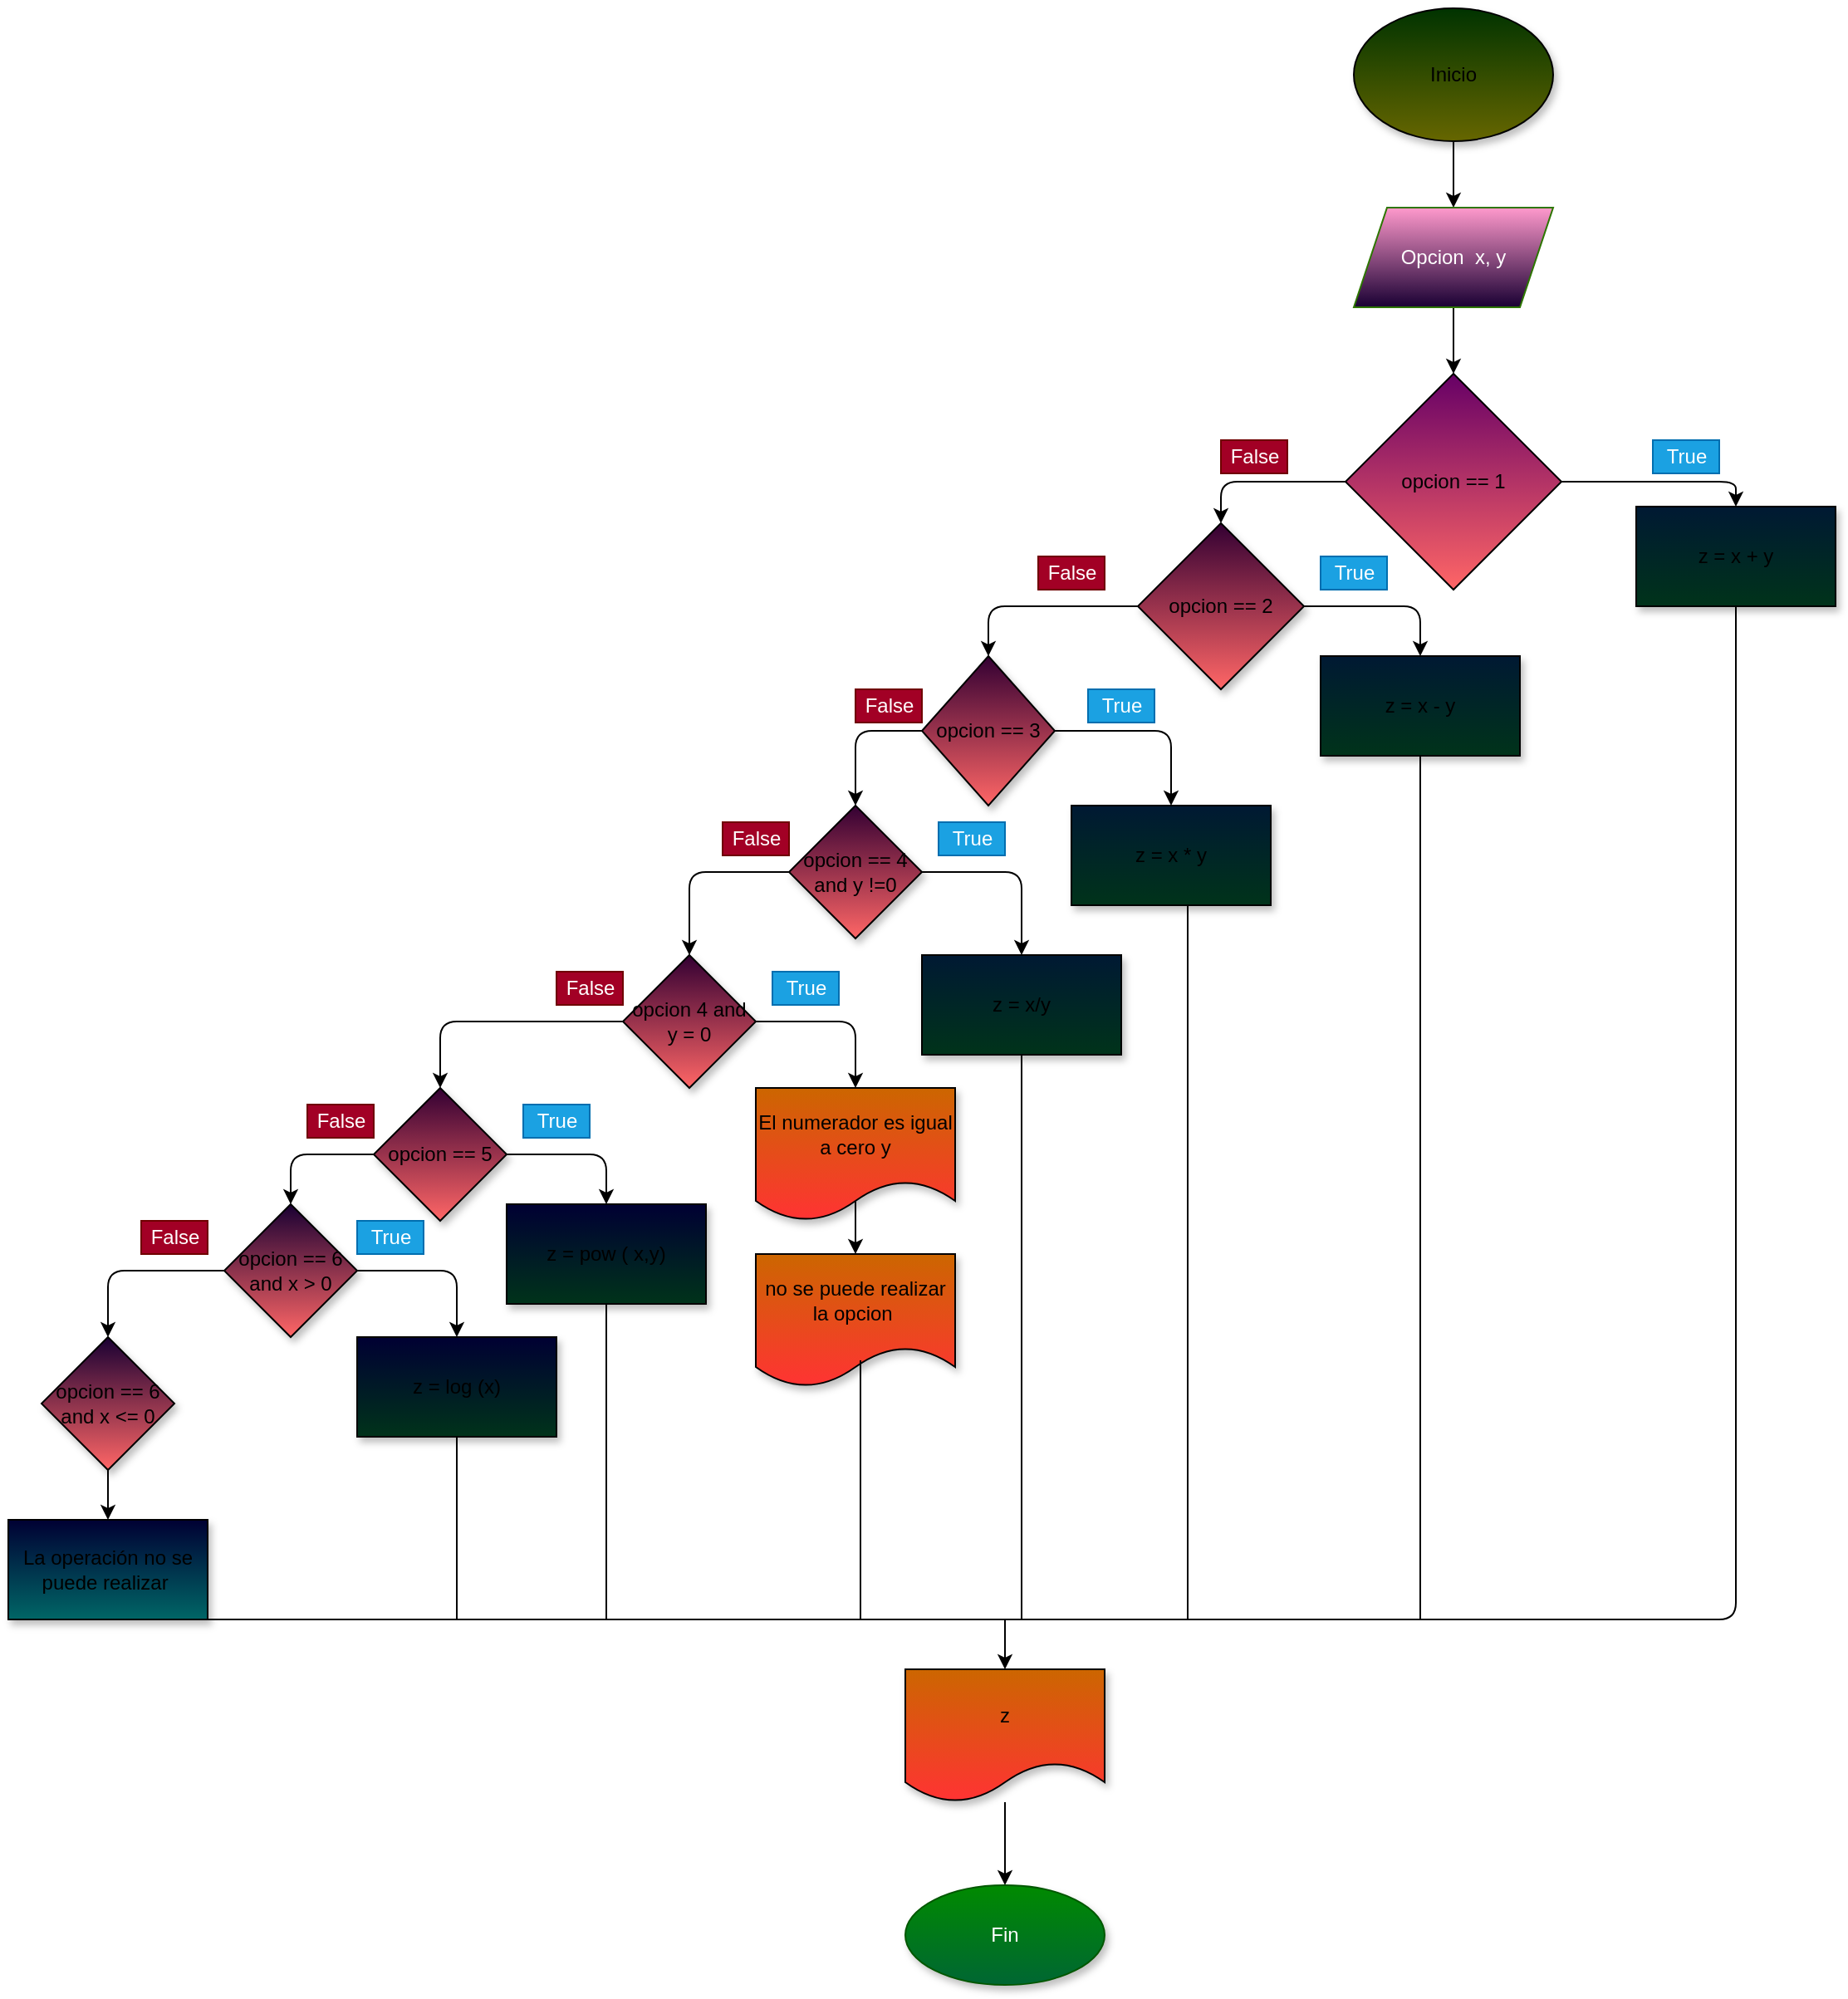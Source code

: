 <mxfile>
    <diagram id="hsAgoBqJyXld6tGF5pXh" name="Página-1">
        <mxGraphModel dx="1275" dy="1451" grid="1" gridSize="10" guides="1" tooltips="1" connect="1" arrows="1" fold="1" page="1" pageScale="1" pageWidth="827" pageHeight="1169" math="0" shadow="0">
            <root>
                <mxCell id="0"/>
                <mxCell id="1" parent="0"/>
                <mxCell id="4" value="" style="edgeStyle=none;html=1;" edge="1" parent="1" source="2" target="3">
                    <mxGeometry relative="1" as="geometry"/>
                </mxCell>
                <mxCell id="2" value="Inicio" style="ellipse;whiteSpace=wrap;html=1;fillColor=#003300;shadow=1;gradientColor=#666600;" vertex="1" parent="1">
                    <mxGeometry x="480" y="-160" width="120" height="80" as="geometry"/>
                </mxCell>
                <mxCell id="6" value="" style="edgeStyle=none;html=1;" edge="1" parent="1" source="3" target="5">
                    <mxGeometry relative="1" as="geometry"/>
                </mxCell>
                <mxCell id="3" value="Opcion&amp;nbsp; x, y" style="shape=parallelogram;perimeter=parallelogramPerimeter;whiteSpace=wrap;html=1;fixedSize=1;fillColor=#FF99CC;fontColor=#ffffff;strokeColor=#2D7600;gradientColor=#190033;" vertex="1" parent="1">
                    <mxGeometry x="480" y="-40" width="120" height="60" as="geometry"/>
                </mxCell>
                <mxCell id="12" style="edgeStyle=none;html=1;exitX=1;exitY=0.5;exitDx=0;exitDy=0;entryX=0.5;entryY=0;entryDx=0;entryDy=0;" edge="1" parent="1" source="5" target="15">
                    <mxGeometry relative="1" as="geometry">
                        <mxPoint x="590" y="200" as="targetPoint"/>
                        <Array as="points">
                            <mxPoint x="710" y="125"/>
                        </Array>
                    </mxGeometry>
                </mxCell>
                <mxCell id="13" style="edgeStyle=none;html=1;exitX=0;exitY=0.5;exitDx=0;exitDy=0;entryX=0.5;entryY=0;entryDx=0;entryDy=0;" edge="1" parent="1" source="5" target="16">
                    <mxGeometry relative="1" as="geometry">
                        <mxPoint x="260" y="200" as="targetPoint"/>
                        <Array as="points">
                            <mxPoint x="400" y="125"/>
                        </Array>
                    </mxGeometry>
                </mxCell>
                <mxCell id="5" value="opcion == 1" style="rhombus;whiteSpace=wrap;html=1;fillColor=#660066;gradientColor=#FF6666;" vertex="1" parent="1">
                    <mxGeometry x="475" y="60" width="130" height="130" as="geometry"/>
                </mxCell>
                <mxCell id="10" value="False" style="text;html=1;align=center;verticalAlign=middle;resizable=0;points=[];autosize=1;strokeColor=#6F0000;fillColor=#a20025;fontColor=#ffffff;" vertex="1" parent="1">
                    <mxGeometry x="400" y="100" width="40" height="20" as="geometry"/>
                </mxCell>
                <mxCell id="11" value="True" style="text;html=1;align=center;verticalAlign=middle;resizable=0;points=[];autosize=1;strokeColor=#006EAF;fillColor=#1ba1e2;fontColor=#ffffff;" vertex="1" parent="1">
                    <mxGeometry x="660" y="100" width="40" height="20" as="geometry"/>
                </mxCell>
                <mxCell id="15" value="z = x + y" style="rounded=0;whiteSpace=wrap;html=1;shadow=1;fillColor=#001933;gradientColor=#00331A;" vertex="1" parent="1">
                    <mxGeometry x="650" y="140" width="120" height="60" as="geometry"/>
                </mxCell>
                <mxCell id="18" style="edgeStyle=none;html=1;exitX=1;exitY=0.5;exitDx=0;exitDy=0;entryX=0.5;entryY=0;entryDx=0;entryDy=0;" edge="1" parent="1" source="16" target="22">
                    <mxGeometry relative="1" as="geometry">
                        <mxPoint x="360" y="280" as="targetPoint"/>
                        <Array as="points">
                            <mxPoint x="520" y="200"/>
                        </Array>
                    </mxGeometry>
                </mxCell>
                <mxCell id="19" style="edgeStyle=none;html=1;exitX=0;exitY=0.5;exitDx=0;exitDy=0;entryX=0.5;entryY=0;entryDx=0;entryDy=0;" edge="1" parent="1" source="16" target="23">
                    <mxGeometry relative="1" as="geometry">
                        <mxPoint x="160" y="280" as="targetPoint"/>
                        <Array as="points">
                            <mxPoint x="260" y="200"/>
                        </Array>
                    </mxGeometry>
                </mxCell>
                <mxCell id="16" value="opcion == 2" style="rhombus;whiteSpace=wrap;html=1;shadow=1;fillColor=#330033;gradientColor=#FF6666;" vertex="1" parent="1">
                    <mxGeometry x="350" y="150" width="100" height="100" as="geometry"/>
                </mxCell>
                <mxCell id="20" value="True" style="text;html=1;align=center;verticalAlign=middle;resizable=0;points=[];autosize=1;strokeColor=#006EAF;fillColor=#1ba1e2;fontColor=#ffffff;" vertex="1" parent="1">
                    <mxGeometry x="460" y="170" width="40" height="20" as="geometry"/>
                </mxCell>
                <mxCell id="21" value="False" style="text;html=1;align=center;verticalAlign=middle;resizable=0;points=[];autosize=1;strokeColor=#6F0000;fillColor=#a20025;fontColor=#ffffff;" vertex="1" parent="1">
                    <mxGeometry x="290" y="170" width="40" height="20" as="geometry"/>
                </mxCell>
                <mxCell id="22" value="z = x - y" style="rounded=0;whiteSpace=wrap;html=1;shadow=1;fillColor=#001933;gradientColor=#00331A;" vertex="1" parent="1">
                    <mxGeometry x="460" y="230" width="120" height="60" as="geometry"/>
                </mxCell>
                <mxCell id="24" style="edgeStyle=none;html=1;exitX=1;exitY=0.5;exitDx=0;exitDy=0;entryX=0.5;entryY=0;entryDx=0;entryDy=0;" edge="1" parent="1" source="23" target="26">
                    <mxGeometry relative="1" as="geometry">
                        <mxPoint x="370" y="330" as="targetPoint"/>
                        <Array as="points">
                            <mxPoint x="370" y="275"/>
                        </Array>
                    </mxGeometry>
                </mxCell>
                <mxCell id="25" style="edgeStyle=none;html=1;exitX=0;exitY=0.5;exitDx=0;exitDy=0;entryX=0.5;entryY=0;entryDx=0;entryDy=0;" edge="1" parent="1" source="23" target="27">
                    <mxGeometry relative="1" as="geometry">
                        <mxPoint x="180" y="320" as="targetPoint"/>
                        <Array as="points">
                            <mxPoint x="180" y="275"/>
                        </Array>
                    </mxGeometry>
                </mxCell>
                <mxCell id="23" value="opcion == 3" style="rhombus;whiteSpace=wrap;html=1;shadow=1;fillColor=#330033;gradientColor=#FF6666;" vertex="1" parent="1">
                    <mxGeometry x="220" y="230" width="80" height="90" as="geometry"/>
                </mxCell>
                <mxCell id="26" value="z = x * y" style="rounded=0;whiteSpace=wrap;html=1;shadow=1;fillColor=#001933;gradientColor=#00331A;" vertex="1" parent="1">
                    <mxGeometry x="310" y="320" width="120" height="60" as="geometry"/>
                </mxCell>
                <mxCell id="30" style="edgeStyle=none;html=1;exitX=1;exitY=0.5;exitDx=0;exitDy=0;entryX=0.5;entryY=0;entryDx=0;entryDy=0;" edge="1" parent="1" source="27" target="32">
                    <mxGeometry relative="1" as="geometry">
                        <mxPoint x="280" y="410" as="targetPoint"/>
                        <Array as="points">
                            <mxPoint x="280" y="360"/>
                        </Array>
                    </mxGeometry>
                </mxCell>
                <mxCell id="31" style="edgeStyle=none;html=1;exitX=0;exitY=0.5;exitDx=0;exitDy=0;entryX=0.5;entryY=0;entryDx=0;entryDy=0;" edge="1" parent="1" source="27" target="33">
                    <mxGeometry relative="1" as="geometry">
                        <mxPoint x="80" y="410" as="targetPoint"/>
                        <Array as="points">
                            <mxPoint x="80" y="360"/>
                        </Array>
                    </mxGeometry>
                </mxCell>
                <mxCell id="27" value="opcion == 4 and y !=0" style="rhombus;whiteSpace=wrap;html=1;shadow=1;fillColor=#330033;gradientColor=#FF6666;" vertex="1" parent="1">
                    <mxGeometry x="140" y="320" width="80" height="80" as="geometry"/>
                </mxCell>
                <mxCell id="28" value="True" style="text;html=1;align=center;verticalAlign=middle;resizable=0;points=[];autosize=1;strokeColor=#006EAF;fillColor=#1ba1e2;fontColor=#ffffff;" vertex="1" parent="1">
                    <mxGeometry x="320" y="250" width="40" height="20" as="geometry"/>
                </mxCell>
                <mxCell id="29" value="False" style="text;html=1;align=center;verticalAlign=middle;resizable=0;points=[];autosize=1;strokeColor=#6F0000;fillColor=#a20025;fontColor=#ffffff;" vertex="1" parent="1">
                    <mxGeometry x="180" y="250" width="40" height="20" as="geometry"/>
                </mxCell>
                <mxCell id="32" value="z = x/y" style="rounded=0;whiteSpace=wrap;html=1;shadow=1;fillColor=#001933;gradientColor=#00331A;" vertex="1" parent="1">
                    <mxGeometry x="220" y="410" width="120" height="60" as="geometry"/>
                </mxCell>
                <mxCell id="36" style="edgeStyle=none;html=1;exitX=1;exitY=0.5;exitDx=0;exitDy=0;" edge="1" parent="1" source="33">
                    <mxGeometry relative="1" as="geometry">
                        <mxPoint x="180" y="490" as="targetPoint"/>
                        <Array as="points">
                            <mxPoint x="180" y="450"/>
                        </Array>
                    </mxGeometry>
                </mxCell>
                <mxCell id="37" style="edgeStyle=none;html=1;exitX=0;exitY=0.5;exitDx=0;exitDy=0;entryX=0.5;entryY=0;entryDx=0;entryDy=0;" edge="1" parent="1" source="33" target="46">
                    <mxGeometry relative="1" as="geometry">
                        <mxPoint y="490" as="targetPoint"/>
                        <Array as="points">
                            <mxPoint x="-70" y="450"/>
                        </Array>
                    </mxGeometry>
                </mxCell>
                <mxCell id="33" value="opcion 4 and y = 0" style="rhombus;whiteSpace=wrap;html=1;shadow=1;fillColor=#330033;gradientColor=#FF6666;" vertex="1" parent="1">
                    <mxGeometry x="40" y="410" width="80" height="80" as="geometry"/>
                </mxCell>
                <mxCell id="34" value="no se puede realizar la opcion&amp;nbsp;" style="shape=document;whiteSpace=wrap;html=1;boundedLbl=1;shadow=1;fillColor=#CC6600;gradientColor=#FF3333;" vertex="1" parent="1">
                    <mxGeometry x="120" y="590" width="120" height="80" as="geometry"/>
                </mxCell>
                <mxCell id="45" style="edgeStyle=none;html=1;" edge="1" parent="1" target="34">
                    <mxGeometry relative="1" as="geometry">
                        <mxPoint x="180" y="550" as="sourcePoint"/>
                    </mxGeometry>
                </mxCell>
                <mxCell id="38" value="El numerador es igual a cero y" style="shape=document;whiteSpace=wrap;html=1;boundedLbl=1;shadow=1;fillColor=#CC6600;gradientColor=#FF3333;" vertex="1" parent="1">
                    <mxGeometry x="120" y="490" width="120" height="80" as="geometry"/>
                </mxCell>
                <mxCell id="39" value="True" style="text;html=1;align=center;verticalAlign=middle;resizable=0;points=[];autosize=1;strokeColor=#006EAF;fillColor=#1ba1e2;fontColor=#ffffff;" vertex="1" parent="1">
                    <mxGeometry x="230" y="330" width="40" height="20" as="geometry"/>
                </mxCell>
                <mxCell id="40" value="False" style="text;html=1;align=center;verticalAlign=middle;resizable=0;points=[];autosize=1;strokeColor=#6F0000;fillColor=#a20025;fontColor=#ffffff;" vertex="1" parent="1">
                    <mxGeometry x="100" y="330" width="40" height="20" as="geometry"/>
                </mxCell>
                <mxCell id="41" value="True" style="text;html=1;align=center;verticalAlign=middle;resizable=0;points=[];autosize=1;strokeColor=#006EAF;fillColor=#1ba1e2;fontColor=#ffffff;" vertex="1" parent="1">
                    <mxGeometry x="130" y="420" width="40" height="20" as="geometry"/>
                </mxCell>
                <mxCell id="43" value="False" style="text;html=1;align=center;verticalAlign=middle;resizable=0;points=[];autosize=1;strokeColor=#6F0000;fillColor=#a20025;fontColor=#ffffff;" vertex="1" parent="1">
                    <mxGeometry y="420" width="40" height="20" as="geometry"/>
                </mxCell>
                <mxCell id="47" style="edgeStyle=none;html=1;exitX=1;exitY=0.5;exitDx=0;exitDy=0;entryX=0.5;entryY=0;entryDx=0;entryDy=0;" edge="1" parent="1" source="46" target="50">
                    <mxGeometry relative="1" as="geometry">
                        <mxPoint x="30" y="560" as="targetPoint"/>
                        <Array as="points">
                            <mxPoint x="30" y="530"/>
                        </Array>
                    </mxGeometry>
                </mxCell>
                <mxCell id="48" style="edgeStyle=none;html=1;exitX=0;exitY=0.5;exitDx=0;exitDy=0;entryX=0.5;entryY=0;entryDx=0;entryDy=0;fillColor=#6a00ff;strokeColor=none;" edge="1" parent="1" source="46" target="51">
                    <mxGeometry relative="1" as="geometry">
                        <mxPoint x="-160" y="560" as="targetPoint"/>
                        <Array as="points">
                            <mxPoint x="-160" y="530"/>
                        </Array>
                    </mxGeometry>
                </mxCell>
                <mxCell id="52" style="edgeStyle=none;html=1;exitX=0;exitY=0.5;exitDx=0;exitDy=0;entryX=0.5;entryY=0;entryDx=0;entryDy=0;" edge="1" parent="1" source="46" target="51">
                    <mxGeometry relative="1" as="geometry">
                        <Array as="points">
                            <mxPoint x="-160" y="530"/>
                        </Array>
                    </mxGeometry>
                </mxCell>
                <mxCell id="46" value="opcion == 5" style="rhombus;whiteSpace=wrap;html=1;shadow=1;fillColor=#330033;gradientColor=#FF6666;" vertex="1" parent="1">
                    <mxGeometry x="-110" y="490" width="80" height="80" as="geometry"/>
                </mxCell>
                <mxCell id="50" value="z = pow ( x,y)" style="rounded=0;whiteSpace=wrap;html=1;shadow=1;fillColor=#000033;gradientColor=#00331A;" vertex="1" parent="1">
                    <mxGeometry x="-30" y="560" width="120" height="60" as="geometry"/>
                </mxCell>
                <mxCell id="53" style="edgeStyle=none;html=1;exitX=1;exitY=0.5;exitDx=0;exitDy=0;" edge="1" parent="1" source="51">
                    <mxGeometry relative="1" as="geometry">
                        <mxPoint x="-60" y="640" as="targetPoint"/>
                        <Array as="points">
                            <mxPoint x="-60" y="600"/>
                        </Array>
                    </mxGeometry>
                </mxCell>
                <mxCell id="54" style="edgeStyle=none;html=1;exitX=0;exitY=0.5;exitDx=0;exitDy=0;" edge="1" parent="1" source="51">
                    <mxGeometry relative="1" as="geometry">
                        <mxPoint x="-270" y="640" as="targetPoint"/>
                        <Array as="points">
                            <mxPoint x="-270" y="600"/>
                        </Array>
                    </mxGeometry>
                </mxCell>
                <mxCell id="51" value="opcion == 6 and x &amp;gt; 0" style="rhombus;whiteSpace=wrap;html=1;shadow=1;fillColor=#190033;gradientColor=#FF6666;" vertex="1" parent="1">
                    <mxGeometry x="-200" y="560" width="80" height="80" as="geometry"/>
                </mxCell>
                <mxCell id="55" value="z = log (x)" style="rounded=0;whiteSpace=wrap;html=1;shadow=1;fillColor=#000033;gradientColor=#00331A;" vertex="1" parent="1">
                    <mxGeometry x="-120" y="640" width="120" height="60" as="geometry"/>
                </mxCell>
                <mxCell id="61" value="" style="edgeStyle=none;html=1;" edge="1" parent="1" source="56" target="60">
                    <mxGeometry relative="1" as="geometry"/>
                </mxCell>
                <mxCell id="56" value="opcion == 6 and x &amp;lt;= 0" style="rhombus;whiteSpace=wrap;html=1;shadow=1;fillColor=#190033;gradientColor=#FF6666;" vertex="1" parent="1">
                    <mxGeometry x="-310" y="640" width="80" height="80" as="geometry"/>
                </mxCell>
                <mxCell id="60" value="La operación no se puede realizar&amp;nbsp;" style="whiteSpace=wrap;html=1;fillColor=#000033;shadow=1;gradientColor=#006666;" vertex="1" parent="1">
                    <mxGeometry x="-330" y="750" width="120" height="60" as="geometry"/>
                </mxCell>
                <mxCell id="62" value="True" style="text;html=1;align=center;verticalAlign=middle;resizable=0;points=[];autosize=1;strokeColor=#006EAF;fillColor=#1ba1e2;fontColor=#ffffff;" vertex="1" parent="1">
                    <mxGeometry x="-20" y="500" width="40" height="20" as="geometry"/>
                </mxCell>
                <mxCell id="63" value="False" style="text;html=1;align=center;verticalAlign=middle;resizable=0;points=[];autosize=1;strokeColor=#6F0000;fillColor=#a20025;fontColor=#ffffff;" vertex="1" parent="1">
                    <mxGeometry x="-150" y="500" width="40" height="20" as="geometry"/>
                </mxCell>
                <mxCell id="64" value="True" style="text;html=1;align=center;verticalAlign=middle;resizable=0;points=[];autosize=1;strokeColor=#006EAF;fillColor=#1ba1e2;fontColor=#ffffff;" vertex="1" parent="1">
                    <mxGeometry x="-120" y="570" width="40" height="20" as="geometry"/>
                </mxCell>
                <mxCell id="65" value="False" style="text;html=1;align=center;verticalAlign=middle;resizable=0;points=[];autosize=1;strokeColor=#6F0000;fillColor=#a20025;fontColor=#ffffff;" vertex="1" parent="1">
                    <mxGeometry x="-250" y="570" width="40" height="20" as="geometry"/>
                </mxCell>
                <mxCell id="66" value="" style="endArrow=none;html=1;entryX=0.5;entryY=1;entryDx=0;entryDy=0;exitX=0.5;exitY=1;exitDx=0;exitDy=0;" edge="1" parent="1" source="15" target="60">
                    <mxGeometry width="50" height="50" relative="1" as="geometry">
                        <mxPoint x="620" y="810" as="sourcePoint"/>
                        <mxPoint x="-230" y="810" as="targetPoint"/>
                        <Array as="points">
                            <mxPoint x="710" y="810"/>
                        </Array>
                    </mxGeometry>
                </mxCell>
                <mxCell id="68" value="" style="endArrow=none;html=1;entryX=0.5;entryY=1;entryDx=0;entryDy=0;" edge="1" parent="1" target="55">
                    <mxGeometry width="50" height="50" relative="1" as="geometry">
                        <mxPoint x="-60" y="810" as="sourcePoint"/>
                        <mxPoint x="-40" y="710" as="targetPoint"/>
                    </mxGeometry>
                </mxCell>
                <mxCell id="69" value="" style="endArrow=none;html=1;entryX=0.525;entryY=0.8;entryDx=0;entryDy=0;entryPerimeter=0;" edge="1" parent="1" target="34">
                    <mxGeometry width="50" height="50" relative="1" as="geometry">
                        <mxPoint x="183" y="810" as="sourcePoint"/>
                        <mxPoint x="230" y="710" as="targetPoint"/>
                    </mxGeometry>
                </mxCell>
                <mxCell id="70" value="" style="endArrow=none;html=1;entryX=0.5;entryY=1;entryDx=0;entryDy=0;" edge="1" parent="1" target="50">
                    <mxGeometry width="50" height="50" relative="1" as="geometry">
                        <mxPoint x="30" y="810" as="sourcePoint"/>
                        <mxPoint x="70" y="690" as="targetPoint"/>
                    </mxGeometry>
                </mxCell>
                <mxCell id="71" value="" style="endArrow=none;html=1;entryX=0.5;entryY=1;entryDx=0;entryDy=0;" edge="1" parent="1" target="32">
                    <mxGeometry width="50" height="50" relative="1" as="geometry">
                        <mxPoint x="280" y="810" as="sourcePoint"/>
                        <mxPoint x="380" y="530" as="targetPoint"/>
                    </mxGeometry>
                </mxCell>
                <mxCell id="72" value="" style="endArrow=none;html=1;" edge="1" parent="1">
                    <mxGeometry width="50" height="50" relative="1" as="geometry">
                        <mxPoint x="380" y="810" as="sourcePoint"/>
                        <mxPoint x="380" y="380" as="targetPoint"/>
                    </mxGeometry>
                </mxCell>
                <mxCell id="73" value="" style="endArrow=none;html=1;entryX=0.5;entryY=1;entryDx=0;entryDy=0;" edge="1" parent="1" target="22">
                    <mxGeometry width="50" height="50" relative="1" as="geometry">
                        <mxPoint x="520" y="810" as="sourcePoint"/>
                        <mxPoint x="540" y="340" as="targetPoint"/>
                    </mxGeometry>
                </mxCell>
                <mxCell id="75" value="" style="endArrow=classic;html=1;entryX=0.5;entryY=0;entryDx=0;entryDy=0;" edge="1" parent="1" target="76">
                    <mxGeometry width="50" height="50" relative="1" as="geometry">
                        <mxPoint x="270" y="810" as="sourcePoint"/>
                        <mxPoint x="270" y="890" as="targetPoint"/>
                    </mxGeometry>
                </mxCell>
                <mxCell id="78" value="" style="edgeStyle=none;html=1;" edge="1" parent="1" source="76" target="77">
                    <mxGeometry relative="1" as="geometry"/>
                </mxCell>
                <mxCell id="76" value="z" style="shape=document;whiteSpace=wrap;html=1;boundedLbl=1;shadow=1;fillColor=#CC6600;gradientColor=#FF3333;" vertex="1" parent="1">
                    <mxGeometry x="210" y="840" width="120" height="80" as="geometry"/>
                </mxCell>
                <mxCell id="77" value="Fin" style="ellipse;whiteSpace=wrap;html=1;fillColor=#008a00;shadow=1;fontColor=#ffffff;strokeColor=#005700;gradientColor=#006633;" vertex="1" parent="1">
                    <mxGeometry x="210" y="970" width="120" height="60" as="geometry"/>
                </mxCell>
            </root>
        </mxGraphModel>
    </diagram>
</mxfile>